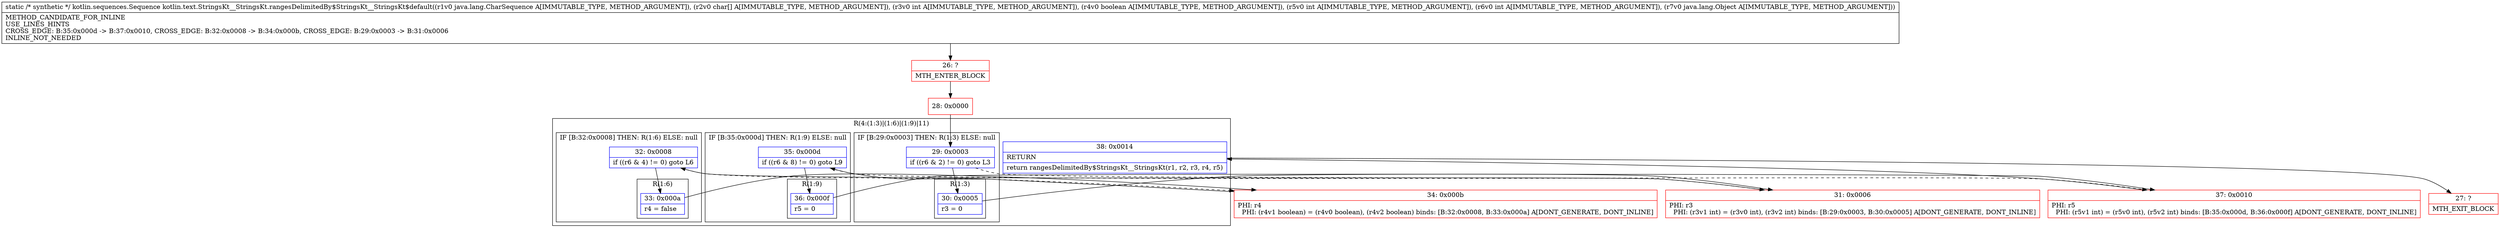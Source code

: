 digraph "CFG forkotlin.text.StringsKt__StringsKt.rangesDelimitedBy$StringsKt__StringsKt$default(Ljava\/lang\/CharSequence;[CIZIILjava\/lang\/Object;)Lkotlin\/sequences\/Sequence;" {
subgraph cluster_Region_188606284 {
label = "R(4:(1:3)|(1:6)|(1:9)|11)";
node [shape=record,color=blue];
subgraph cluster_IfRegion_1946519129 {
label = "IF [B:29:0x0003] THEN: R(1:3) ELSE: null";
node [shape=record,color=blue];
Node_29 [shape=record,label="{29\:\ 0x0003|if ((r6 & 2) != 0) goto L3\l}"];
subgraph cluster_Region_1365913093 {
label = "R(1:3)";
node [shape=record,color=blue];
Node_30 [shape=record,label="{30\:\ 0x0005|r3 = 0\l}"];
}
}
subgraph cluster_IfRegion_871427892 {
label = "IF [B:32:0x0008] THEN: R(1:6) ELSE: null";
node [shape=record,color=blue];
Node_32 [shape=record,label="{32\:\ 0x0008|if ((r6 & 4) != 0) goto L6\l}"];
subgraph cluster_Region_1469282689 {
label = "R(1:6)";
node [shape=record,color=blue];
Node_33 [shape=record,label="{33\:\ 0x000a|r4 = false\l}"];
}
}
subgraph cluster_IfRegion_259791460 {
label = "IF [B:35:0x000d] THEN: R(1:9) ELSE: null";
node [shape=record,color=blue];
Node_35 [shape=record,label="{35\:\ 0x000d|if ((r6 & 8) != 0) goto L9\l}"];
subgraph cluster_Region_266733448 {
label = "R(1:9)";
node [shape=record,color=blue];
Node_36 [shape=record,label="{36\:\ 0x000f|r5 = 0\l}"];
}
}
Node_38 [shape=record,label="{38\:\ 0x0014|RETURN\l|return rangesDelimitedBy$StringsKt__StringsKt(r1, r2, r3, r4, r5)\l}"];
}
Node_26 [shape=record,color=red,label="{26\:\ ?|MTH_ENTER_BLOCK\l}"];
Node_28 [shape=record,color=red,label="{28\:\ 0x0000}"];
Node_31 [shape=record,color=red,label="{31\:\ 0x0006|PHI: r3 \l  PHI: (r3v1 int) = (r3v0 int), (r3v2 int) binds: [B:29:0x0003, B:30:0x0005] A[DONT_GENERATE, DONT_INLINE]\l}"];
Node_34 [shape=record,color=red,label="{34\:\ 0x000b|PHI: r4 \l  PHI: (r4v1 boolean) = (r4v0 boolean), (r4v2 boolean) binds: [B:32:0x0008, B:33:0x000a] A[DONT_GENERATE, DONT_INLINE]\l}"];
Node_37 [shape=record,color=red,label="{37\:\ 0x0010|PHI: r5 \l  PHI: (r5v1 int) = (r5v0 int), (r5v2 int) binds: [B:35:0x000d, B:36:0x000f] A[DONT_GENERATE, DONT_INLINE]\l}"];
Node_27 [shape=record,color=red,label="{27\:\ ?|MTH_EXIT_BLOCK\l}"];
MethodNode[shape=record,label="{static \/* synthetic *\/ kotlin.sequences.Sequence kotlin.text.StringsKt__StringsKt.rangesDelimitedBy$StringsKt__StringsKt$default((r1v0 java.lang.CharSequence A[IMMUTABLE_TYPE, METHOD_ARGUMENT]), (r2v0 char[] A[IMMUTABLE_TYPE, METHOD_ARGUMENT]), (r3v0 int A[IMMUTABLE_TYPE, METHOD_ARGUMENT]), (r4v0 boolean A[IMMUTABLE_TYPE, METHOD_ARGUMENT]), (r5v0 int A[IMMUTABLE_TYPE, METHOD_ARGUMENT]), (r6v0 int A[IMMUTABLE_TYPE, METHOD_ARGUMENT]), (r7v0 java.lang.Object A[IMMUTABLE_TYPE, METHOD_ARGUMENT]))  | METHOD_CANDIDATE_FOR_INLINE\lUSE_LINES_HINTS\lCROSS_EDGE: B:35:0x000d \-\> B:37:0x0010, CROSS_EDGE: B:32:0x0008 \-\> B:34:0x000b, CROSS_EDGE: B:29:0x0003 \-\> B:31:0x0006\lINLINE_NOT_NEEDED\l}"];
MethodNode -> Node_26;Node_29 -> Node_30;
Node_29 -> Node_31[style=dashed];
Node_30 -> Node_31;
Node_32 -> Node_33;
Node_32 -> Node_34[style=dashed];
Node_33 -> Node_34;
Node_35 -> Node_36;
Node_35 -> Node_37[style=dashed];
Node_36 -> Node_37;
Node_38 -> Node_27;
Node_26 -> Node_28;
Node_28 -> Node_29;
Node_31 -> Node_32;
Node_34 -> Node_35;
Node_37 -> Node_38;
}


